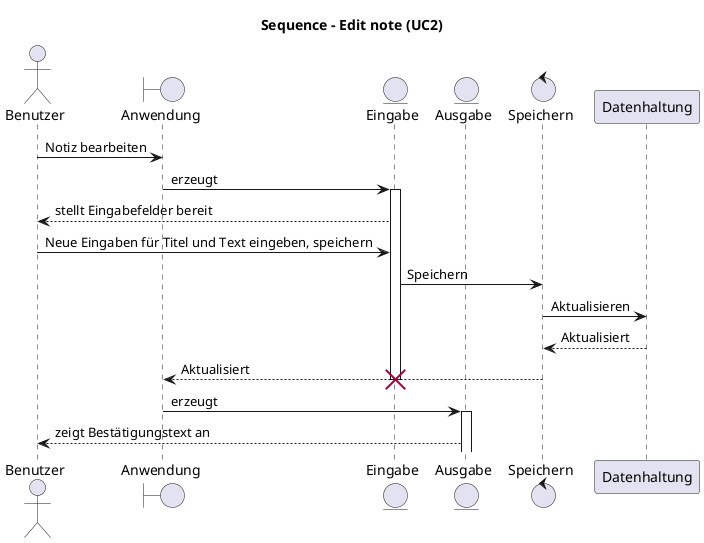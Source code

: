 @startuml l2-uc2-edit-note

title Sequence - Edit note (UC2)

actor "Benutzer" as user
boundary "Anwendung" as winforms
entity "Eingabe" as input
entity "Ausgabe" as output
control "Speichern" as service
participant "Datenhaltung" as repository

user -> winforms : Notiz bearbeiten
winforms -> input : erzeugt
activate input
input --> user : stellt Eingabefelder bereit
user -> input : Neue Eingaben für Titel und Text eingeben, speichern
input -> service : Speichern
service -> repository: Aktualisieren
repository --> service : Aktualisiert
service --> winforms : Aktualisiert
destroy input
winforms -> output : erzeugt
activate output
output --> user : zeigt Bestätigungstext an

@enduml


